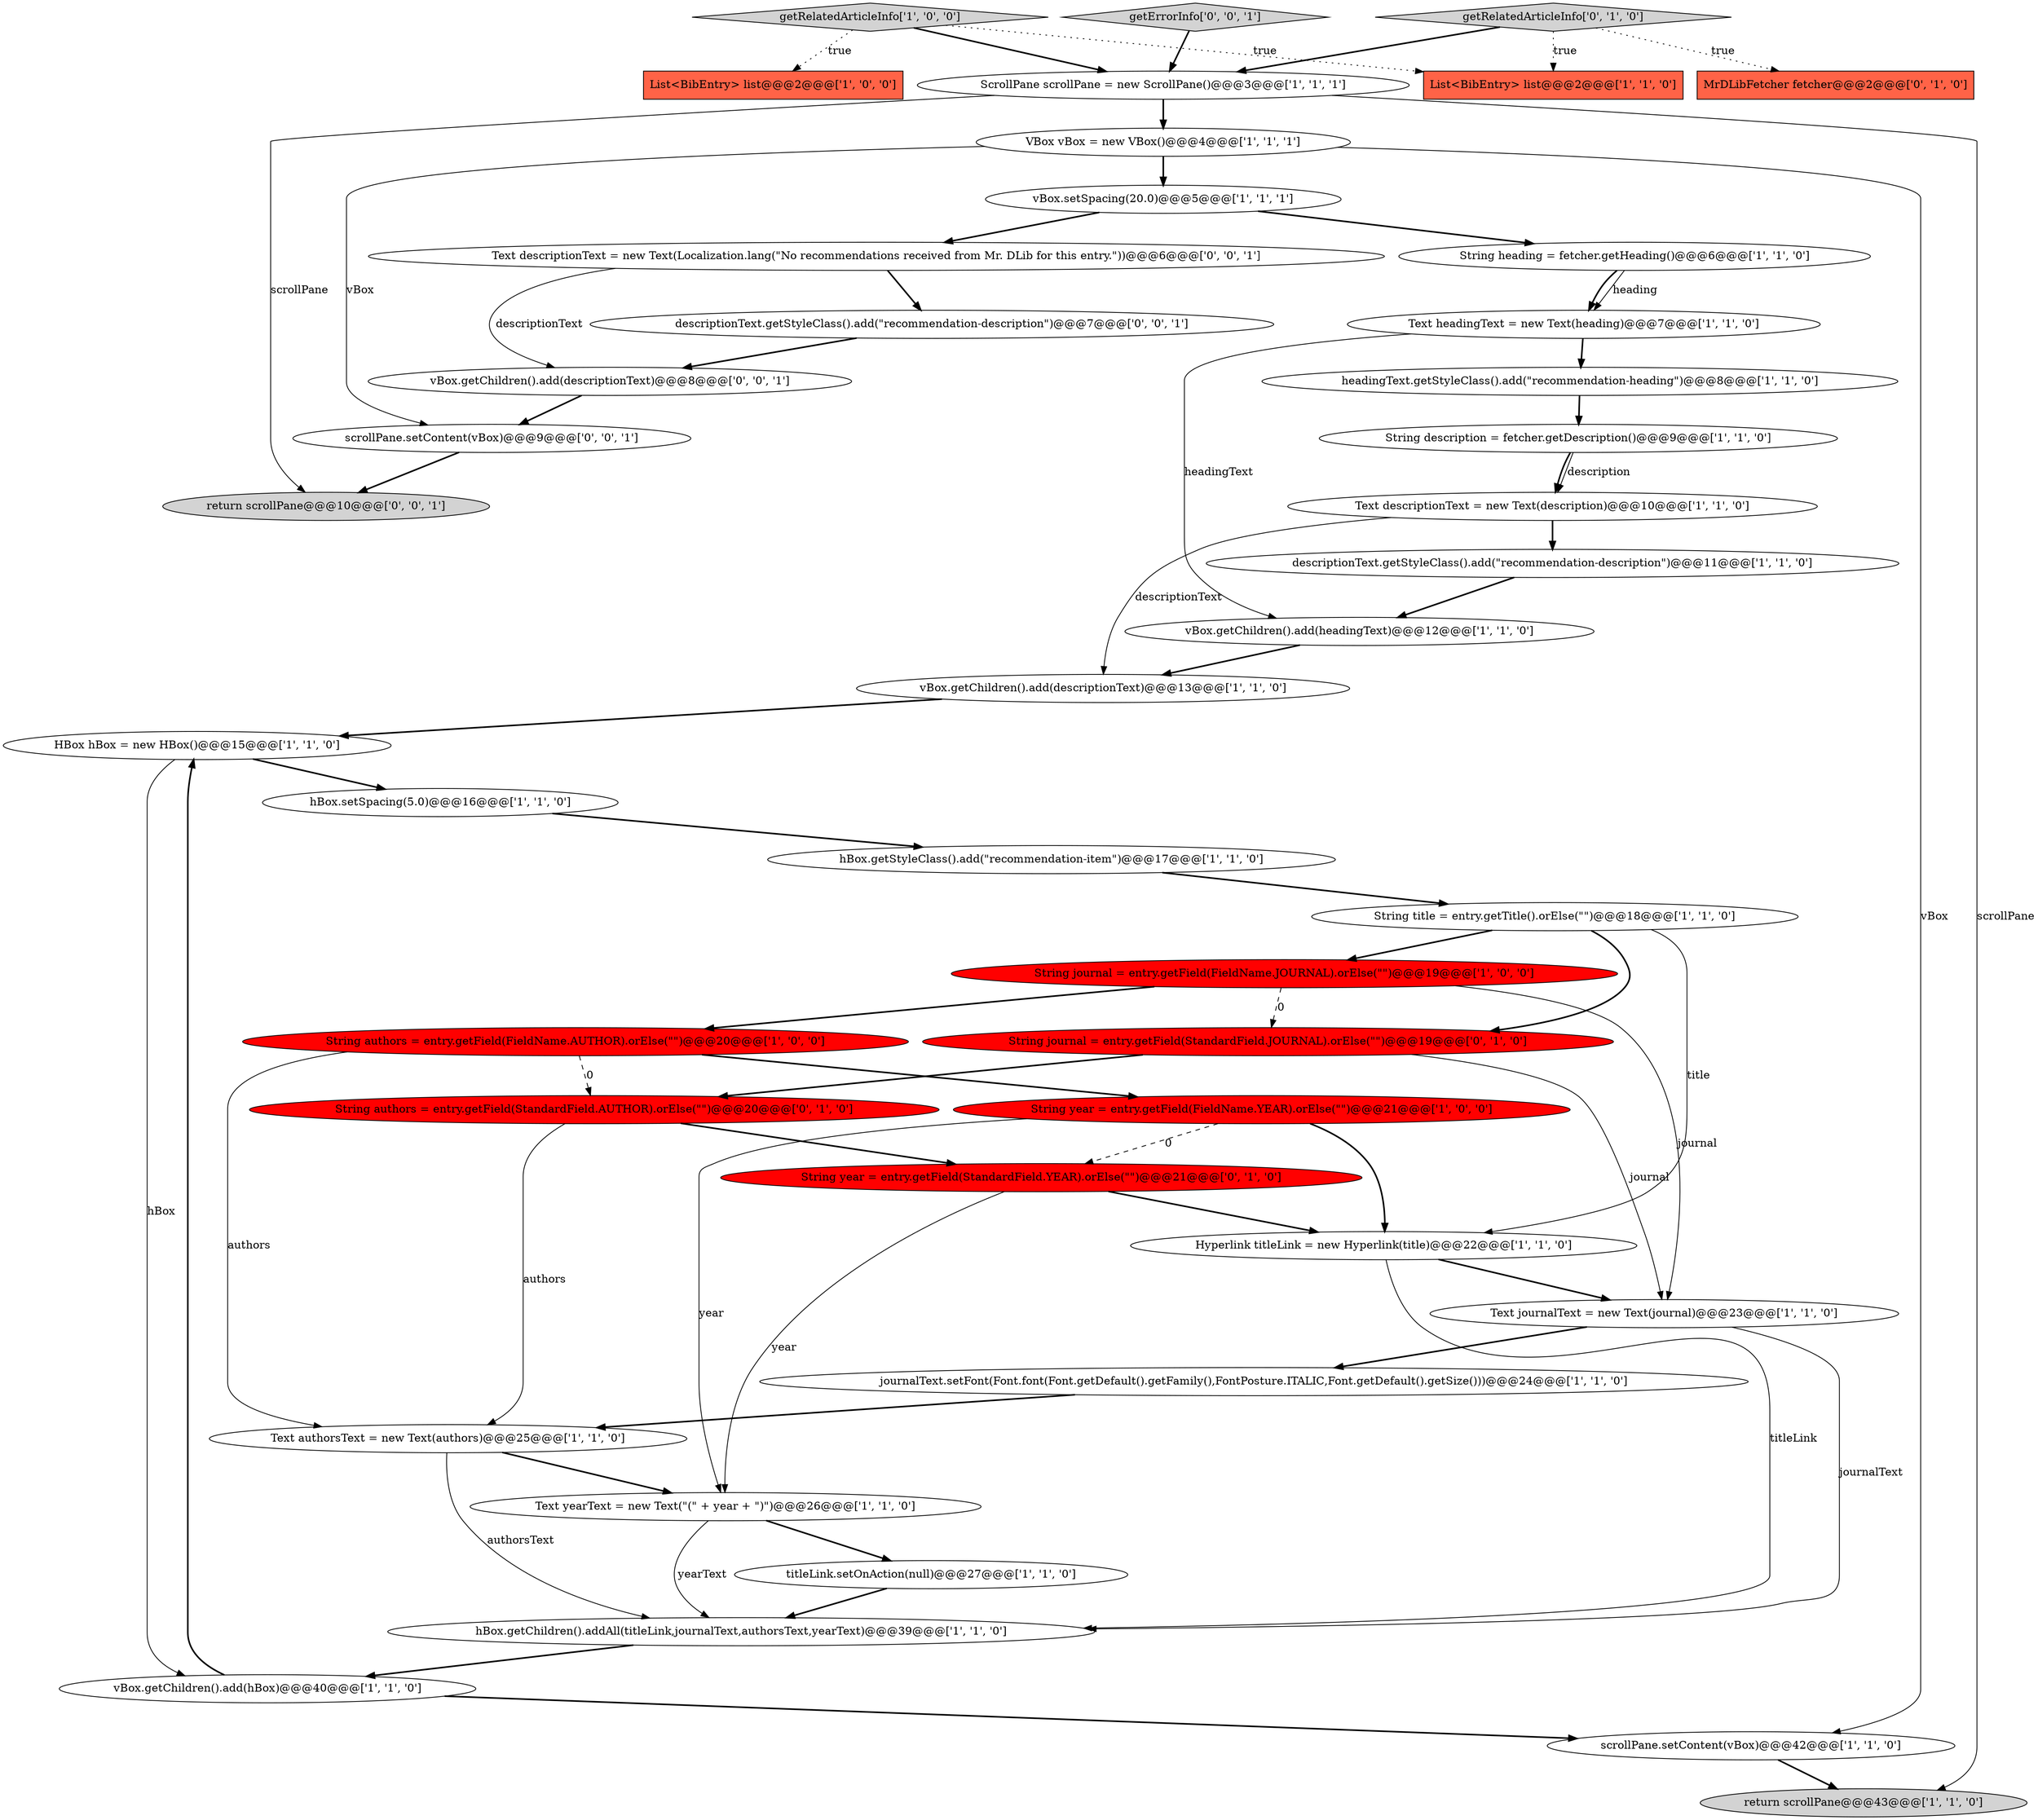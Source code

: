 digraph {
19 [style = filled, label = "headingText.getStyleClass().add(\"recommendation-heading\")@@@8@@@['1', '1', '0']", fillcolor = white, shape = ellipse image = "AAA0AAABBB1BBB"];
37 [style = filled, label = "vBox.getChildren().add(descriptionText)@@@8@@@['0', '0', '1']", fillcolor = white, shape = ellipse image = "AAA0AAABBB3BBB"];
28 [style = filled, label = "scrollPane.setContent(vBox)@@@42@@@['1', '1', '0']", fillcolor = white, shape = ellipse image = "AAA0AAABBB1BBB"];
31 [style = filled, label = "MrDLibFetcher fetcher@@@2@@@['0', '1', '0']", fillcolor = tomato, shape = box image = "AAA0AAABBB2BBB"];
32 [style = filled, label = "String journal = entry.getField(StandardField.JOURNAL).orElse(\"\")@@@19@@@['0', '1', '0']", fillcolor = red, shape = ellipse image = "AAA1AAABBB2BBB"];
24 [style = filled, label = "hBox.getStyleClass().add(\"recommendation-item\")@@@17@@@['1', '1', '0']", fillcolor = white, shape = ellipse image = "AAA0AAABBB1BBB"];
23 [style = filled, label = "String authors = entry.getField(FieldName.AUTHOR).orElse(\"\")@@@20@@@['1', '0', '0']", fillcolor = red, shape = ellipse image = "AAA1AAABBB1BBB"];
35 [style = filled, label = "String authors = entry.getField(StandardField.AUTHOR).orElse(\"\")@@@20@@@['0', '1', '0']", fillcolor = red, shape = ellipse image = "AAA1AAABBB2BBB"];
10 [style = filled, label = "List<BibEntry> list@@@2@@@['1', '0', '0']", fillcolor = tomato, shape = box image = "AAA0AAABBB1BBB"];
0 [style = filled, label = "vBox.getChildren().add(descriptionText)@@@13@@@['1', '1', '0']", fillcolor = white, shape = ellipse image = "AAA0AAABBB1BBB"];
2 [style = filled, label = "Text authorsText = new Text(authors)@@@25@@@['1', '1', '0']", fillcolor = white, shape = ellipse image = "AAA0AAABBB1BBB"];
36 [style = filled, label = "descriptionText.getStyleClass().add(\"recommendation-description\")@@@7@@@['0', '0', '1']", fillcolor = white, shape = ellipse image = "AAA0AAABBB3BBB"];
15 [style = filled, label = "journalText.setFont(Font.font(Font.getDefault().getFamily(),FontPosture.ITALIC,Font.getDefault().getSize()))@@@24@@@['1', '1', '0']", fillcolor = white, shape = ellipse image = "AAA0AAABBB1BBB"];
17 [style = filled, label = "String heading = fetcher.getHeading()@@@6@@@['1', '1', '0']", fillcolor = white, shape = ellipse image = "AAA0AAABBB1BBB"];
5 [style = filled, label = "hBox.getChildren().addAll(titleLink,journalText,authorsText,yearText)@@@39@@@['1', '1', '0']", fillcolor = white, shape = ellipse image = "AAA0AAABBB1BBB"];
4 [style = filled, label = "Text journalText = new Text(journal)@@@23@@@['1', '1', '0']", fillcolor = white, shape = ellipse image = "AAA0AAABBB1BBB"];
38 [style = filled, label = "Text descriptionText = new Text(Localization.lang(\"No recommendations received from Mr. DLib for this entry.\"))@@@6@@@['0', '0', '1']", fillcolor = white, shape = ellipse image = "AAA0AAABBB3BBB"];
1 [style = filled, label = "hBox.setSpacing(5.0)@@@16@@@['1', '1', '0']", fillcolor = white, shape = ellipse image = "AAA0AAABBB1BBB"];
29 [style = filled, label = "String journal = entry.getField(FieldName.JOURNAL).orElse(\"\")@@@19@@@['1', '0', '0']", fillcolor = red, shape = ellipse image = "AAA1AAABBB1BBB"];
11 [style = filled, label = "getRelatedArticleInfo['1', '0', '0']", fillcolor = lightgray, shape = diamond image = "AAA0AAABBB1BBB"];
21 [style = filled, label = "List<BibEntry> list@@@2@@@['1', '1', '0']", fillcolor = tomato, shape = box image = "AAA0AAABBB1BBB"];
33 [style = filled, label = "getRelatedArticleInfo['0', '1', '0']", fillcolor = lightgray, shape = diamond image = "AAA0AAABBB2BBB"];
39 [style = filled, label = "scrollPane.setContent(vBox)@@@9@@@['0', '0', '1']", fillcolor = white, shape = ellipse image = "AAA0AAABBB3BBB"];
7 [style = filled, label = "Text yearText = new Text(\"(\" + year + \")\")@@@26@@@['1', '1', '0']", fillcolor = white, shape = ellipse image = "AAA0AAABBB1BBB"];
26 [style = filled, label = "Hyperlink titleLink = new Hyperlink(title)@@@22@@@['1', '1', '0']", fillcolor = white, shape = ellipse image = "AAA0AAABBB1BBB"];
34 [style = filled, label = "String year = entry.getField(StandardField.YEAR).orElse(\"\")@@@21@@@['0', '1', '0']", fillcolor = red, shape = ellipse image = "AAA1AAABBB2BBB"];
14 [style = filled, label = "return scrollPane@@@43@@@['1', '1', '0']", fillcolor = lightgray, shape = ellipse image = "AAA0AAABBB1BBB"];
18 [style = filled, label = "ScrollPane scrollPane = new ScrollPane()@@@3@@@['1', '1', '1']", fillcolor = white, shape = ellipse image = "AAA0AAABBB1BBB"];
40 [style = filled, label = "return scrollPane@@@10@@@['0', '0', '1']", fillcolor = lightgray, shape = ellipse image = "AAA0AAABBB3BBB"];
16 [style = filled, label = "vBox.getChildren().add(hBox)@@@40@@@['1', '1', '0']", fillcolor = white, shape = ellipse image = "AAA0AAABBB1BBB"];
41 [style = filled, label = "getErrorInfo['0', '0', '1']", fillcolor = lightgray, shape = diamond image = "AAA0AAABBB3BBB"];
6 [style = filled, label = "HBox hBox = new HBox()@@@15@@@['1', '1', '0']", fillcolor = white, shape = ellipse image = "AAA0AAABBB1BBB"];
8 [style = filled, label = "Text headingText = new Text(heading)@@@7@@@['1', '1', '0']", fillcolor = white, shape = ellipse image = "AAA0AAABBB1BBB"];
13 [style = filled, label = "vBox.setSpacing(20.0)@@@5@@@['1', '1', '1']", fillcolor = white, shape = ellipse image = "AAA0AAABBB1BBB"];
22 [style = filled, label = "Text descriptionText = new Text(description)@@@10@@@['1', '1', '0']", fillcolor = white, shape = ellipse image = "AAA0AAABBB1BBB"];
30 [style = filled, label = "titleLink.setOnAction(null)@@@27@@@['1', '1', '0']", fillcolor = white, shape = ellipse image = "AAA0AAABBB1BBB"];
25 [style = filled, label = "String title = entry.getTitle().orElse(\"\")@@@18@@@['1', '1', '0']", fillcolor = white, shape = ellipse image = "AAA0AAABBB1BBB"];
3 [style = filled, label = "VBox vBox = new VBox()@@@4@@@['1', '1', '1']", fillcolor = white, shape = ellipse image = "AAA0AAABBB1BBB"];
9 [style = filled, label = "vBox.getChildren().add(headingText)@@@12@@@['1', '1', '0']", fillcolor = white, shape = ellipse image = "AAA0AAABBB1BBB"];
20 [style = filled, label = "String year = entry.getField(FieldName.YEAR).orElse(\"\")@@@21@@@['1', '0', '0']", fillcolor = red, shape = ellipse image = "AAA1AAABBB1BBB"];
12 [style = filled, label = "descriptionText.getStyleClass().add(\"recommendation-description\")@@@11@@@['1', '1', '0']", fillcolor = white, shape = ellipse image = "AAA0AAABBB1BBB"];
27 [style = filled, label = "String description = fetcher.getDescription()@@@9@@@['1', '1', '0']", fillcolor = white, shape = ellipse image = "AAA0AAABBB1BBB"];
17->8 [style = bold, label=""];
32->35 [style = bold, label=""];
18->3 [style = bold, label=""];
27->22 [style = solid, label="description"];
23->20 [style = bold, label=""];
15->2 [style = bold, label=""];
9->0 [style = bold, label=""];
7->30 [style = bold, label=""];
0->6 [style = bold, label=""];
6->16 [style = solid, label="hBox"];
20->26 [style = bold, label=""];
8->19 [style = bold, label=""];
2->5 [style = solid, label="authorsText"];
32->4 [style = solid, label="journal"];
16->6 [style = bold, label=""];
26->5 [style = solid, label="titleLink"];
35->2 [style = solid, label="authors"];
11->10 [style = dotted, label="true"];
4->15 [style = bold, label=""];
25->32 [style = bold, label=""];
23->35 [style = dashed, label="0"];
38->36 [style = bold, label=""];
25->26 [style = solid, label="title"];
29->23 [style = bold, label=""];
25->29 [style = bold, label=""];
12->9 [style = bold, label=""];
3->39 [style = solid, label="vBox"];
27->22 [style = bold, label=""];
26->4 [style = bold, label=""];
29->32 [style = dashed, label="0"];
11->18 [style = bold, label=""];
28->14 [style = bold, label=""];
38->37 [style = solid, label="descriptionText"];
5->16 [style = bold, label=""];
18->40 [style = solid, label="scrollPane"];
6->1 [style = bold, label=""];
13->17 [style = bold, label=""];
8->9 [style = solid, label="headingText"];
33->21 [style = dotted, label="true"];
16->28 [style = bold, label=""];
33->18 [style = bold, label=""];
34->26 [style = bold, label=""];
30->5 [style = bold, label=""];
20->34 [style = dashed, label="0"];
1->24 [style = bold, label=""];
22->12 [style = bold, label=""];
24->25 [style = bold, label=""];
19->27 [style = bold, label=""];
39->40 [style = bold, label=""];
4->5 [style = solid, label="journalText"];
34->7 [style = solid, label="year"];
3->13 [style = bold, label=""];
18->14 [style = solid, label="scrollPane"];
23->2 [style = solid, label="authors"];
13->38 [style = bold, label=""];
17->8 [style = solid, label="heading"];
7->5 [style = solid, label="yearText"];
20->7 [style = solid, label="year"];
36->37 [style = bold, label=""];
2->7 [style = bold, label=""];
3->28 [style = solid, label="vBox"];
29->4 [style = solid, label="journal"];
35->34 [style = bold, label=""];
22->0 [style = solid, label="descriptionText"];
11->21 [style = dotted, label="true"];
41->18 [style = bold, label=""];
37->39 [style = bold, label=""];
33->31 [style = dotted, label="true"];
}
